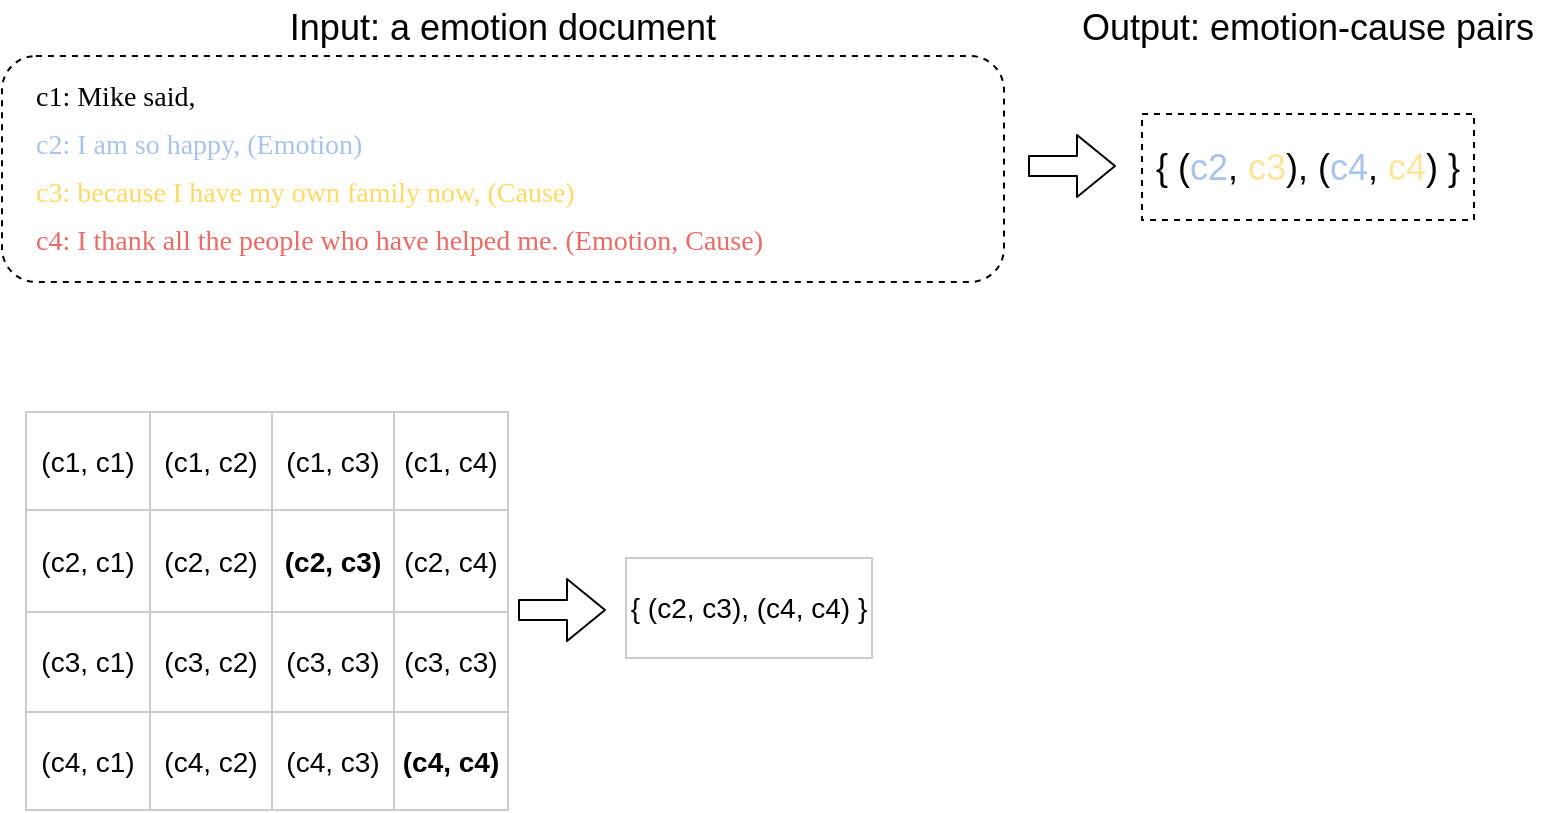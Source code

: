 <mxfile version="14.8.6" type="github">
  <diagram id="4_BCtRtNaMnRbEcq8JJH" name="Page-1">
    <mxGraphModel dx="898" dy="490" grid="0" gridSize="10" guides="1" tooltips="1" connect="1" arrows="1" fold="1" page="1" pageScale="1" pageWidth="827" pageHeight="1169" background="none" math="0" shadow="0">
      <root>
        <mxCell id="0" />
        <mxCell id="1" parent="0" />
        <mxCell id="9JfLr56fLFELNTdt5D4B-2" value="" style="rounded=1;whiteSpace=wrap;html=1;dashed=1;strokeWidth=1;perimeterSpacing=1;" parent="1" vertex="1">
          <mxGeometry x="33" y="86" width="501" height="113" as="geometry" />
        </mxCell>
        <mxCell id="9JfLr56fLFELNTdt5D4B-1" value="&lt;p&gt;&lt;font face=&quot;Verdana&quot; style=&quot;line-height: 200%&quot;&gt;&lt;font style=&quot;font-size: 14px&quot;&gt;&lt;font&gt;c1: Mike said,&lt;br&gt;&lt;/font&gt;&lt;font&gt;&lt;font color=&quot;#a9c4eb&quot;&gt;c2: I am so happy, (Emotion)&lt;/font&gt;&lt;br&gt;&lt;/font&gt;&lt;font&gt;&lt;font color=&quot;#ffd966&quot;&gt;c3: because I have my own family now, (Cause)&lt;/font&gt;&lt;br&gt;&lt;/font&gt;&lt;font&gt;&lt;font color=&quot;#ea6b66&quot;&gt;c4: I thank all the people who have helped me. (Emotion, Cause)&lt;/font&gt;&lt;/font&gt;&lt;/font&gt;&lt;br&gt;&lt;/font&gt;&lt;/p&gt;" style="text;html=1;strokeColor=none;fillColor=none;align=left;verticalAlign=middle;whiteSpace=wrap;rounded=0;strokeWidth=9;perimeterSpacing=1;" parent="1" vertex="1">
          <mxGeometry x="48" y="89" width="488" height="105" as="geometry" />
        </mxCell>
        <mxCell id="9JfLr56fLFELNTdt5D4B-5" value="&lt;font style=&quot;font-size: 18px&quot;&gt;Input: a emotion document&lt;/font&gt;" style="text;html=1;strokeColor=none;fillColor=none;align=center;verticalAlign=middle;whiteSpace=wrap;rounded=0;dashed=1;" parent="1" vertex="1">
          <mxGeometry x="162" y="58" width="243" height="28" as="geometry" />
        </mxCell>
        <mxCell id="9JfLr56fLFELNTdt5D4B-7" value="&lt;font style=&quot;font-size: 18px&quot;&gt;Output: emotion-cause pairs&lt;/font&gt;" style="text;html=1;strokeColor=none;fillColor=none;align=center;verticalAlign=middle;whiteSpace=wrap;rounded=0;dashed=1;" parent="1" vertex="1">
          <mxGeometry x="567" y="58" width="238" height="28" as="geometry" />
        </mxCell>
        <mxCell id="9JfLr56fLFELNTdt5D4B-13" value="&lt;font style=&quot;font-size: 18px&quot;&gt;{ (&lt;font color=&quot;#a9c4eb&quot;&gt;c2&lt;/font&gt;, &lt;font color=&quot;#ffe599&quot;&gt;c3&lt;/font&gt;), (&lt;font color=&quot;#a9c4eb&quot;&gt;c4&lt;/font&gt;, &lt;font color=&quot;#ffe599&quot;&gt;c4&lt;/font&gt;) }&lt;/font&gt;" style="rounded=0;whiteSpace=wrap;html=1;dashed=1;strokeWidth=1;" parent="1" vertex="1">
          <mxGeometry x="603" y="115" width="166" height="53" as="geometry" />
        </mxCell>
        <mxCell id="9JfLr56fLFELNTdt5D4B-15" value="" style="endArrow=classic;html=1;shape=flexArrow;" parent="1" edge="1">
          <mxGeometry width="50" height="50" relative="1" as="geometry">
            <mxPoint x="546" y="141" as="sourcePoint" />
            <mxPoint x="590" y="141" as="targetPoint" />
          </mxGeometry>
        </mxCell>
        <mxCell id="tjy2EWPSMk6jfCMkUfoy-2" value="" style="shape=table;startSize=0;container=1;collapsible=0;childLayout=tableLayout;strokeColor=#CCCCCC;" vertex="1" parent="1">
          <mxGeometry x="45" y="264" width="241" height="199" as="geometry" />
        </mxCell>
        <mxCell id="tjy2EWPSMk6jfCMkUfoy-3" value="" style="shape=partialRectangle;collapsible=0;dropTarget=0;pointerEvents=0;fillColor=none;top=0;left=0;bottom=0;right=0;points=[[0,0.5],[1,0.5]];portConstraint=eastwest;" vertex="1" parent="tjy2EWPSMk6jfCMkUfoy-2">
          <mxGeometry width="241" height="49" as="geometry" />
        </mxCell>
        <mxCell id="tjy2EWPSMk6jfCMkUfoy-4" value="&lt;font style=&quot;font-size: 14px&quot;&gt;(c1, c1)&lt;/font&gt;" style="shape=partialRectangle;html=1;whiteSpace=wrap;connectable=0;overflow=hidden;fillColor=none;top=0;left=0;bottom=0;right=0;" vertex="1" parent="tjy2EWPSMk6jfCMkUfoy-3">
          <mxGeometry width="62" height="49" as="geometry" />
        </mxCell>
        <mxCell id="tjy2EWPSMk6jfCMkUfoy-5" value="&lt;font style=&quot;font-size: 14px&quot;&gt;(c1, c2)&lt;/font&gt;" style="shape=partialRectangle;html=1;whiteSpace=wrap;connectable=0;overflow=hidden;fillColor=none;top=0;left=0;bottom=0;right=0;" vertex="1" parent="tjy2EWPSMk6jfCMkUfoy-3">
          <mxGeometry x="62" width="61" height="49" as="geometry" />
        </mxCell>
        <mxCell id="tjy2EWPSMk6jfCMkUfoy-6" value="&lt;span&gt;&lt;font style=&quot;font-size: 14px&quot;&gt;(c1, c3)&lt;/font&gt;&lt;/span&gt;" style="shape=partialRectangle;html=1;whiteSpace=wrap;connectable=0;overflow=hidden;fillColor=none;top=0;left=0;bottom=0;right=0;" vertex="1" parent="tjy2EWPSMk6jfCMkUfoy-3">
          <mxGeometry x="123" width="61" height="49" as="geometry" />
        </mxCell>
        <mxCell id="tjy2EWPSMk6jfCMkUfoy-7" value="&lt;span&gt;&lt;font style=&quot;font-size: 14px&quot;&gt;(c1, c4)&lt;/font&gt;&lt;/span&gt;" style="shape=partialRectangle;html=1;whiteSpace=wrap;connectable=0;overflow=hidden;fillColor=none;top=0;left=0;bottom=0;right=0;" vertex="1" parent="tjy2EWPSMk6jfCMkUfoy-3">
          <mxGeometry x="184" width="57" height="49" as="geometry" />
        </mxCell>
        <mxCell id="tjy2EWPSMk6jfCMkUfoy-8" value="" style="shape=partialRectangle;collapsible=0;dropTarget=0;pointerEvents=0;fillColor=none;top=0;left=0;bottom=0;right=0;points=[[0,0.5],[1,0.5]];portConstraint=eastwest;" vertex="1" parent="tjy2EWPSMk6jfCMkUfoy-2">
          <mxGeometry y="49" width="241" height="51" as="geometry" />
        </mxCell>
        <mxCell id="tjy2EWPSMk6jfCMkUfoy-9" value="&lt;font style=&quot;font-size: 14px&quot;&gt;(c2, c1)&lt;/font&gt;" style="shape=partialRectangle;html=1;whiteSpace=wrap;connectable=0;overflow=hidden;fillColor=none;top=0;left=0;bottom=0;right=0;" vertex="1" parent="tjy2EWPSMk6jfCMkUfoy-8">
          <mxGeometry width="62" height="51" as="geometry" />
        </mxCell>
        <mxCell id="tjy2EWPSMk6jfCMkUfoy-10" value="&lt;span style=&quot;font-size: 14px&quot;&gt;(c2, c2)&lt;/span&gt;" style="shape=partialRectangle;html=1;whiteSpace=wrap;connectable=0;overflow=hidden;fillColor=none;top=0;left=0;bottom=0;right=0;" vertex="1" parent="tjy2EWPSMk6jfCMkUfoy-8">
          <mxGeometry x="62" width="61" height="51" as="geometry" />
        </mxCell>
        <mxCell id="tjy2EWPSMk6jfCMkUfoy-11" value="&lt;span style=&quot;font-size: 14px&quot;&gt;&lt;b&gt;(c2, c3)&lt;/b&gt;&lt;/span&gt;" style="shape=partialRectangle;html=1;whiteSpace=wrap;connectable=0;overflow=hidden;fillColor=none;top=0;left=0;bottom=0;right=0;" vertex="1" parent="tjy2EWPSMk6jfCMkUfoy-8">
          <mxGeometry x="123" width="61" height="51" as="geometry" />
        </mxCell>
        <mxCell id="tjy2EWPSMk6jfCMkUfoy-12" value="&lt;span style=&quot;font-size: 14px&quot;&gt;(c2, c4)&lt;/span&gt;" style="shape=partialRectangle;html=1;whiteSpace=wrap;connectable=0;overflow=hidden;fillColor=none;top=0;left=0;bottom=0;right=0;" vertex="1" parent="tjy2EWPSMk6jfCMkUfoy-8">
          <mxGeometry x="184" width="57" height="51" as="geometry" />
        </mxCell>
        <mxCell id="tjy2EWPSMk6jfCMkUfoy-13" value="" style="shape=partialRectangle;collapsible=0;dropTarget=0;pointerEvents=0;fillColor=none;top=0;left=0;bottom=0;right=0;points=[[0,0.5],[1,0.5]];portConstraint=eastwest;" vertex="1" parent="tjy2EWPSMk6jfCMkUfoy-2">
          <mxGeometry y="100" width="241" height="50" as="geometry" />
        </mxCell>
        <mxCell id="tjy2EWPSMk6jfCMkUfoy-14" value="&lt;span style=&quot;font-size: 14px&quot;&gt;(c3, c1)&lt;/span&gt;" style="shape=partialRectangle;html=1;whiteSpace=wrap;connectable=0;overflow=hidden;fillColor=none;top=0;left=0;bottom=0;right=0;" vertex="1" parent="tjy2EWPSMk6jfCMkUfoy-13">
          <mxGeometry width="62" height="50" as="geometry" />
        </mxCell>
        <mxCell id="tjy2EWPSMk6jfCMkUfoy-15" value="&lt;span style=&quot;font-size: 14px&quot;&gt;(c3, c2)&lt;/span&gt;" style="shape=partialRectangle;html=1;whiteSpace=wrap;connectable=0;overflow=hidden;fillColor=none;top=0;left=0;bottom=0;right=0;" vertex="1" parent="tjy2EWPSMk6jfCMkUfoy-13">
          <mxGeometry x="62" width="61" height="50" as="geometry" />
        </mxCell>
        <mxCell id="tjy2EWPSMk6jfCMkUfoy-16" value="&lt;span style=&quot;font-size: 14px&quot;&gt;(c3, c3)&lt;/span&gt;" style="shape=partialRectangle;html=1;whiteSpace=wrap;connectable=0;overflow=hidden;fillColor=none;top=0;left=0;bottom=0;right=0;" vertex="1" parent="tjy2EWPSMk6jfCMkUfoy-13">
          <mxGeometry x="123" width="61" height="50" as="geometry" />
        </mxCell>
        <mxCell id="tjy2EWPSMk6jfCMkUfoy-17" value="&lt;span style=&quot;font-size: 14px&quot;&gt;(c3, c3)&lt;/span&gt;" style="shape=partialRectangle;html=1;whiteSpace=wrap;connectable=0;overflow=hidden;fillColor=none;top=0;left=0;bottom=0;right=0;" vertex="1" parent="tjy2EWPSMk6jfCMkUfoy-13">
          <mxGeometry x="184" width="57" height="50" as="geometry" />
        </mxCell>
        <mxCell id="tjy2EWPSMk6jfCMkUfoy-18" value="" style="shape=partialRectangle;collapsible=0;dropTarget=0;pointerEvents=0;fillColor=none;top=0;left=0;bottom=0;right=0;points=[[0,0.5],[1,0.5]];portConstraint=eastwest;" vertex="1" parent="tjy2EWPSMk6jfCMkUfoy-2">
          <mxGeometry y="150" width="241" height="49" as="geometry" />
        </mxCell>
        <mxCell id="tjy2EWPSMk6jfCMkUfoy-19" value="&lt;span style=&quot;font-size: 14px&quot;&gt;(c4, c1)&lt;/span&gt;" style="shape=partialRectangle;html=1;whiteSpace=wrap;connectable=0;overflow=hidden;fillColor=none;top=0;left=0;bottom=0;right=0;" vertex="1" parent="tjy2EWPSMk6jfCMkUfoy-18">
          <mxGeometry width="62" height="49" as="geometry" />
        </mxCell>
        <mxCell id="tjy2EWPSMk6jfCMkUfoy-20" value="&lt;span style=&quot;font-size: 14px&quot;&gt;(c4, c2)&lt;/span&gt;" style="shape=partialRectangle;html=1;whiteSpace=wrap;connectable=0;overflow=hidden;fillColor=none;top=0;left=0;bottom=0;right=0;" vertex="1" parent="tjy2EWPSMk6jfCMkUfoy-18">
          <mxGeometry x="62" width="61" height="49" as="geometry" />
        </mxCell>
        <mxCell id="tjy2EWPSMk6jfCMkUfoy-21" value="&lt;span style=&quot;font-size: 14px&quot;&gt;(c4, c3)&lt;/span&gt;" style="shape=partialRectangle;html=1;whiteSpace=wrap;connectable=0;overflow=hidden;fillColor=none;top=0;left=0;bottom=0;right=0;" vertex="1" parent="tjy2EWPSMk6jfCMkUfoy-18">
          <mxGeometry x="123" width="61" height="49" as="geometry" />
        </mxCell>
        <mxCell id="tjy2EWPSMk6jfCMkUfoy-22" value="&lt;span style=&quot;font-size: 14px&quot;&gt;&lt;b&gt;(c4, c4)&lt;/b&gt;&lt;/span&gt;" style="shape=partialRectangle;html=1;whiteSpace=wrap;connectable=0;overflow=hidden;fillColor=none;top=0;left=0;bottom=0;right=0;" vertex="1" parent="tjy2EWPSMk6jfCMkUfoy-18">
          <mxGeometry x="184" width="57" height="49" as="geometry" />
        </mxCell>
        <mxCell id="tjy2EWPSMk6jfCMkUfoy-28" value="" style="endArrow=classic;html=1;shape=flexArrow;" edge="1" parent="1">
          <mxGeometry width="50" height="50" relative="1" as="geometry">
            <mxPoint x="291" y="363" as="sourcePoint" />
            <mxPoint x="335" y="363" as="targetPoint" />
          </mxGeometry>
        </mxCell>
        <mxCell id="tjy2EWPSMk6jfCMkUfoy-29" value="&lt;font style=&quot;font-size: 14px&quot;&gt;{ (c2, c3), (c4, c4) }&lt;/font&gt;" style="rounded=0;whiteSpace=wrap;html=1;strokeWidth=1;strokeColor=#CCCCCC;" vertex="1" parent="1">
          <mxGeometry x="345" y="337" width="123" height="50" as="geometry" />
        </mxCell>
      </root>
    </mxGraphModel>
  </diagram>
</mxfile>

